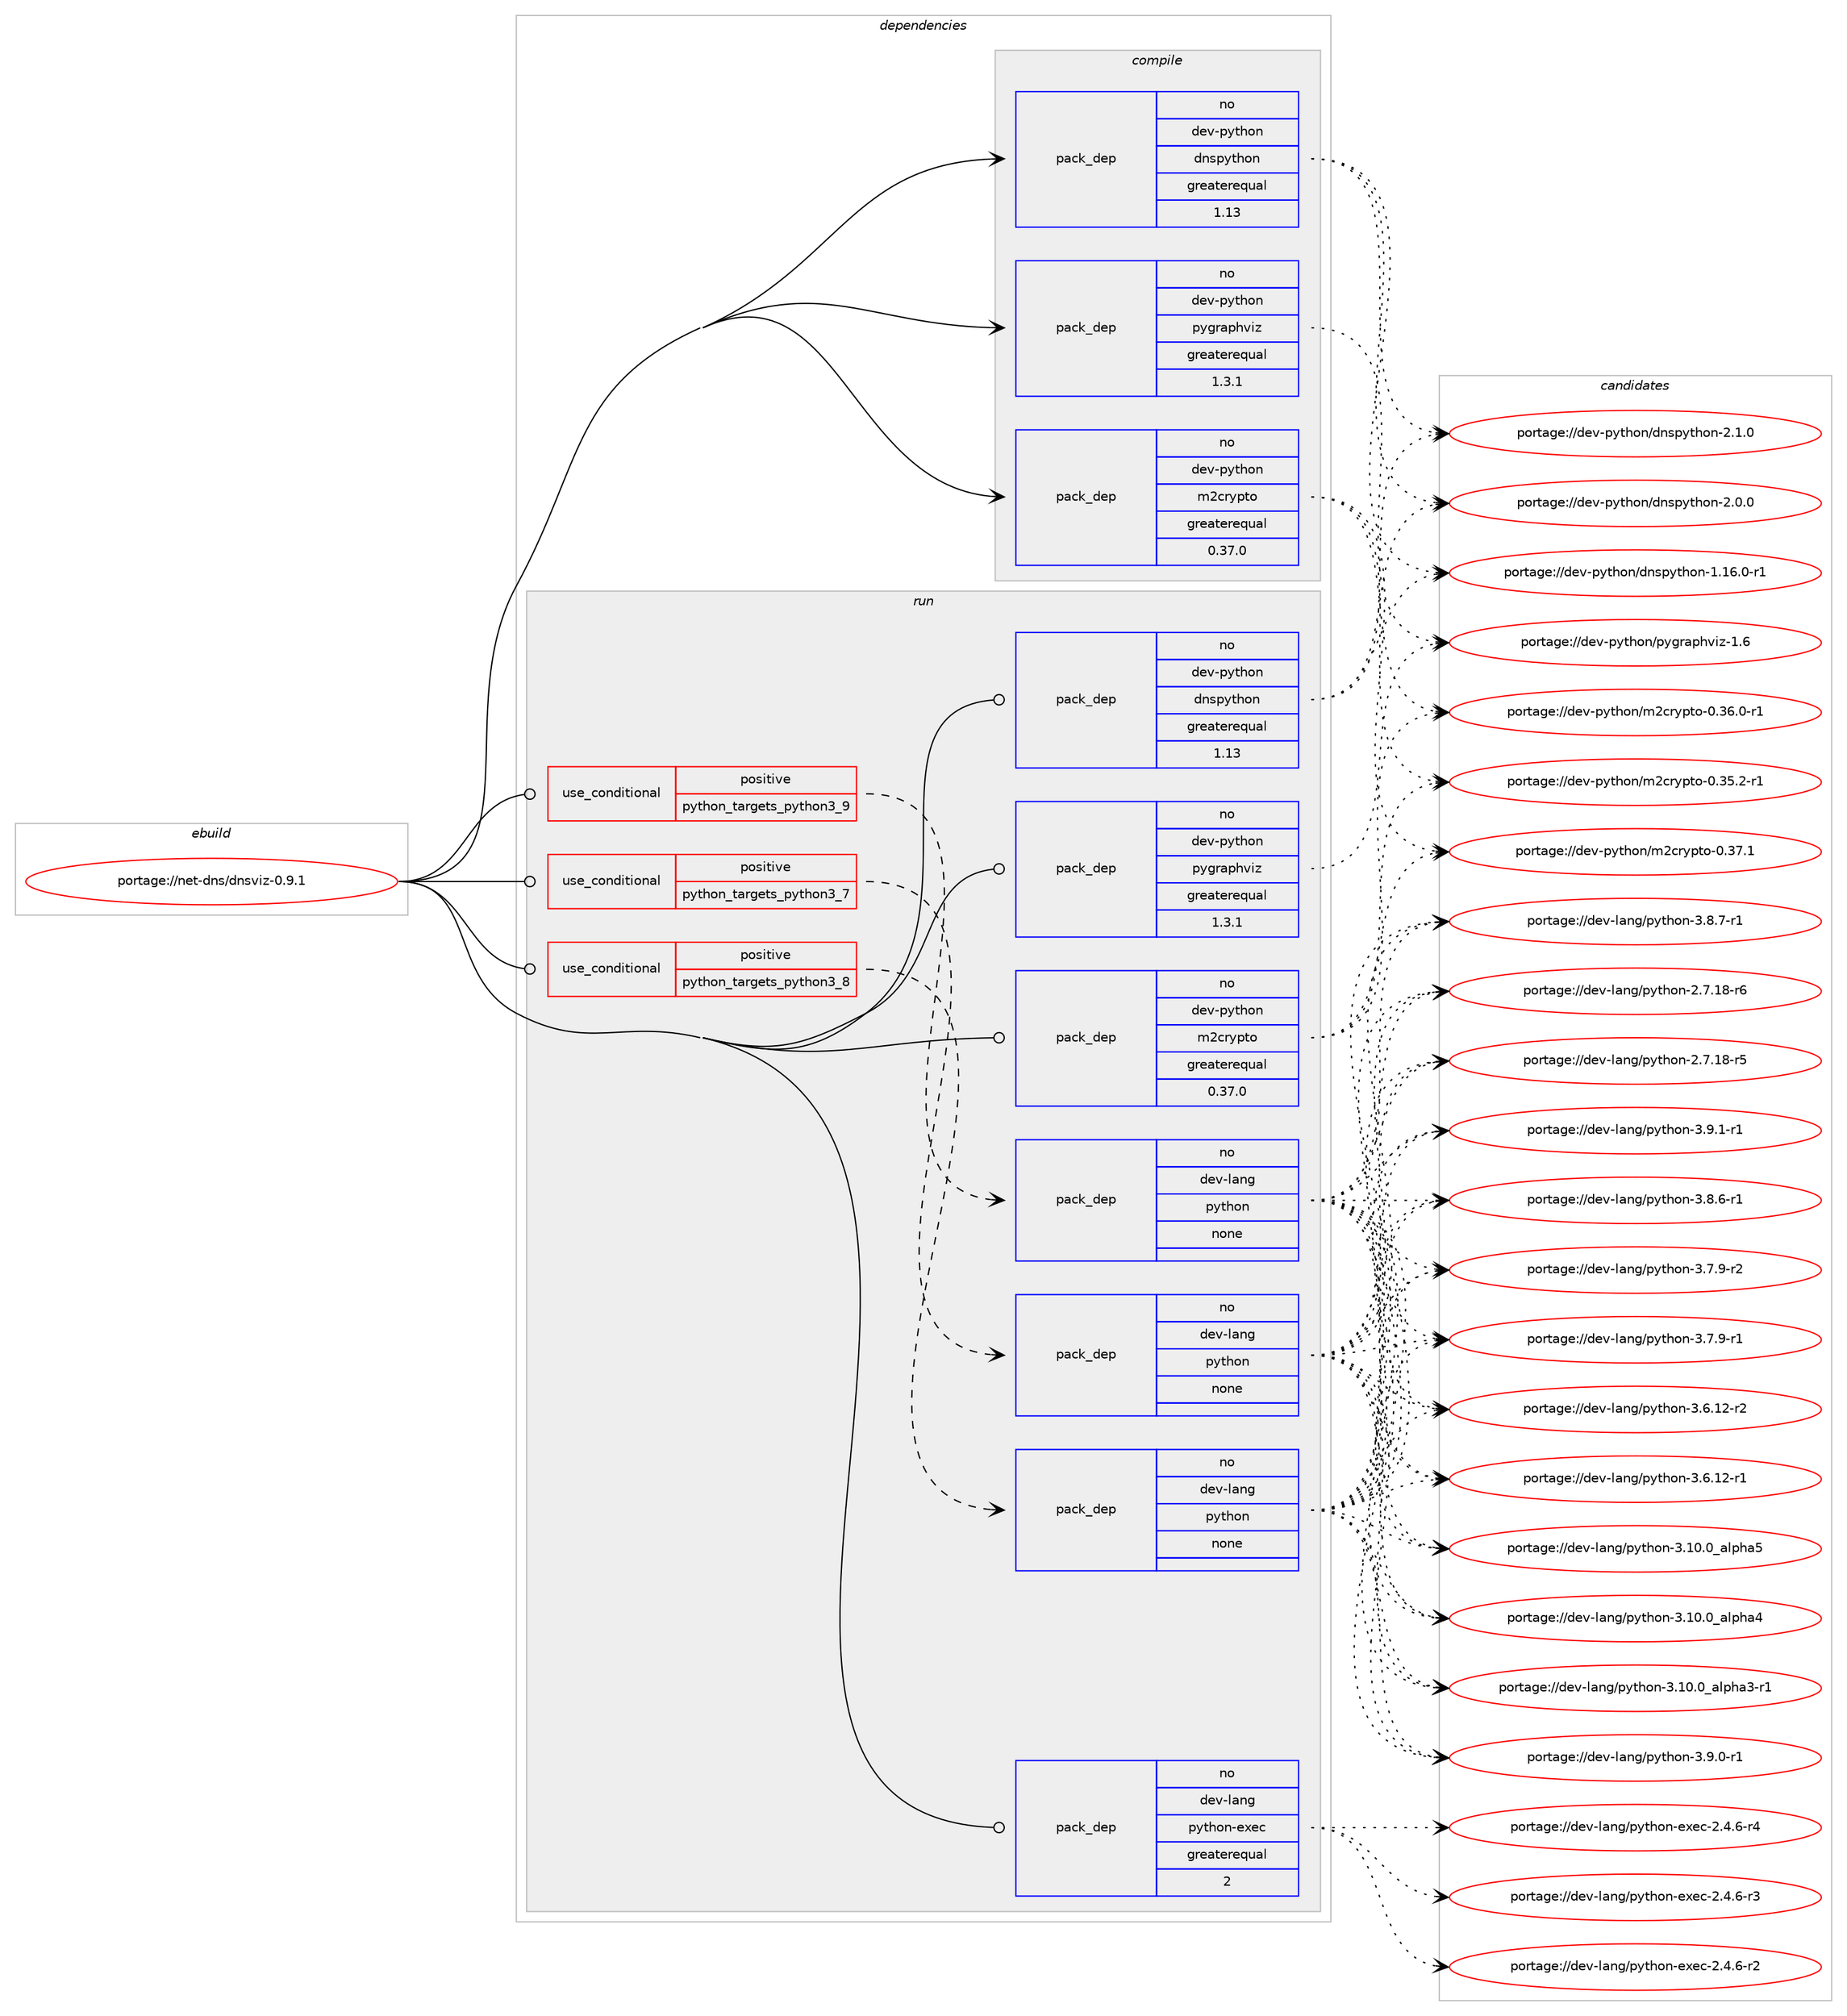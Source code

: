 digraph prolog {

# *************
# Graph options
# *************

newrank=true;
concentrate=true;
compound=true;
graph [rankdir=LR,fontname=Helvetica,fontsize=10,ranksep=1.5];#, ranksep=2.5, nodesep=0.2];
edge  [arrowhead=vee];
node  [fontname=Helvetica,fontsize=10];

# **********
# The ebuild
# **********

subgraph cluster_leftcol {
color=gray;
rank=same;
label=<<i>ebuild</i>>;
id [label="portage://net-dns/dnsviz-0.9.1", color=red, width=4, href="../net-dns/dnsviz-0.9.1.svg"];
}

# ****************
# The dependencies
# ****************

subgraph cluster_midcol {
color=gray;
label=<<i>dependencies</i>>;
subgraph cluster_compile {
fillcolor="#eeeeee";
style=filled;
label=<<i>compile</i>>;
subgraph pack21016 {
dependency30686 [label=<<TABLE BORDER="0" CELLBORDER="1" CELLSPACING="0" CELLPADDING="4" WIDTH="220"><TR><TD ROWSPAN="6" CELLPADDING="30">pack_dep</TD></TR><TR><TD WIDTH="110">no</TD></TR><TR><TD>dev-python</TD></TR><TR><TD>dnspython</TD></TR><TR><TD>greaterequal</TD></TR><TR><TD>1.13</TD></TR></TABLE>>, shape=none, color=blue];
}
id:e -> dependency30686:w [weight=20,style="solid",arrowhead="vee"];
subgraph pack21017 {
dependency30687 [label=<<TABLE BORDER="0" CELLBORDER="1" CELLSPACING="0" CELLPADDING="4" WIDTH="220"><TR><TD ROWSPAN="6" CELLPADDING="30">pack_dep</TD></TR><TR><TD WIDTH="110">no</TD></TR><TR><TD>dev-python</TD></TR><TR><TD>m2crypto</TD></TR><TR><TD>greaterequal</TD></TR><TR><TD>0.37.0</TD></TR></TABLE>>, shape=none, color=blue];
}
id:e -> dependency30687:w [weight=20,style="solid",arrowhead="vee"];
subgraph pack21018 {
dependency30688 [label=<<TABLE BORDER="0" CELLBORDER="1" CELLSPACING="0" CELLPADDING="4" WIDTH="220"><TR><TD ROWSPAN="6" CELLPADDING="30">pack_dep</TD></TR><TR><TD WIDTH="110">no</TD></TR><TR><TD>dev-python</TD></TR><TR><TD>pygraphviz</TD></TR><TR><TD>greaterequal</TD></TR><TR><TD>1.3.1</TD></TR></TABLE>>, shape=none, color=blue];
}
id:e -> dependency30688:w [weight=20,style="solid",arrowhead="vee"];
}
subgraph cluster_compileandrun {
fillcolor="#eeeeee";
style=filled;
label=<<i>compile and run</i>>;
}
subgraph cluster_run {
fillcolor="#eeeeee";
style=filled;
label=<<i>run</i>>;
subgraph cond9401 {
dependency30689 [label=<<TABLE BORDER="0" CELLBORDER="1" CELLSPACING="0" CELLPADDING="4"><TR><TD ROWSPAN="3" CELLPADDING="10">use_conditional</TD></TR><TR><TD>positive</TD></TR><TR><TD>python_targets_python3_7</TD></TR></TABLE>>, shape=none, color=red];
subgraph pack21019 {
dependency30690 [label=<<TABLE BORDER="0" CELLBORDER="1" CELLSPACING="0" CELLPADDING="4" WIDTH="220"><TR><TD ROWSPAN="6" CELLPADDING="30">pack_dep</TD></TR><TR><TD WIDTH="110">no</TD></TR><TR><TD>dev-lang</TD></TR><TR><TD>python</TD></TR><TR><TD>none</TD></TR><TR><TD></TD></TR></TABLE>>, shape=none, color=blue];
}
dependency30689:e -> dependency30690:w [weight=20,style="dashed",arrowhead="vee"];
}
id:e -> dependency30689:w [weight=20,style="solid",arrowhead="odot"];
subgraph cond9402 {
dependency30691 [label=<<TABLE BORDER="0" CELLBORDER="1" CELLSPACING="0" CELLPADDING="4"><TR><TD ROWSPAN="3" CELLPADDING="10">use_conditional</TD></TR><TR><TD>positive</TD></TR><TR><TD>python_targets_python3_8</TD></TR></TABLE>>, shape=none, color=red];
subgraph pack21020 {
dependency30692 [label=<<TABLE BORDER="0" CELLBORDER="1" CELLSPACING="0" CELLPADDING="4" WIDTH="220"><TR><TD ROWSPAN="6" CELLPADDING="30">pack_dep</TD></TR><TR><TD WIDTH="110">no</TD></TR><TR><TD>dev-lang</TD></TR><TR><TD>python</TD></TR><TR><TD>none</TD></TR><TR><TD></TD></TR></TABLE>>, shape=none, color=blue];
}
dependency30691:e -> dependency30692:w [weight=20,style="dashed",arrowhead="vee"];
}
id:e -> dependency30691:w [weight=20,style="solid",arrowhead="odot"];
subgraph cond9403 {
dependency30693 [label=<<TABLE BORDER="0" CELLBORDER="1" CELLSPACING="0" CELLPADDING="4"><TR><TD ROWSPAN="3" CELLPADDING="10">use_conditional</TD></TR><TR><TD>positive</TD></TR><TR><TD>python_targets_python3_9</TD></TR></TABLE>>, shape=none, color=red];
subgraph pack21021 {
dependency30694 [label=<<TABLE BORDER="0" CELLBORDER="1" CELLSPACING="0" CELLPADDING="4" WIDTH="220"><TR><TD ROWSPAN="6" CELLPADDING="30">pack_dep</TD></TR><TR><TD WIDTH="110">no</TD></TR><TR><TD>dev-lang</TD></TR><TR><TD>python</TD></TR><TR><TD>none</TD></TR><TR><TD></TD></TR></TABLE>>, shape=none, color=blue];
}
dependency30693:e -> dependency30694:w [weight=20,style="dashed",arrowhead="vee"];
}
id:e -> dependency30693:w [weight=20,style="solid",arrowhead="odot"];
subgraph pack21022 {
dependency30695 [label=<<TABLE BORDER="0" CELLBORDER="1" CELLSPACING="0" CELLPADDING="4" WIDTH="220"><TR><TD ROWSPAN="6" CELLPADDING="30">pack_dep</TD></TR><TR><TD WIDTH="110">no</TD></TR><TR><TD>dev-lang</TD></TR><TR><TD>python-exec</TD></TR><TR><TD>greaterequal</TD></TR><TR><TD>2</TD></TR></TABLE>>, shape=none, color=blue];
}
id:e -> dependency30695:w [weight=20,style="solid",arrowhead="odot"];
subgraph pack21023 {
dependency30696 [label=<<TABLE BORDER="0" CELLBORDER="1" CELLSPACING="0" CELLPADDING="4" WIDTH="220"><TR><TD ROWSPAN="6" CELLPADDING="30">pack_dep</TD></TR><TR><TD WIDTH="110">no</TD></TR><TR><TD>dev-python</TD></TR><TR><TD>dnspython</TD></TR><TR><TD>greaterequal</TD></TR><TR><TD>1.13</TD></TR></TABLE>>, shape=none, color=blue];
}
id:e -> dependency30696:w [weight=20,style="solid",arrowhead="odot"];
subgraph pack21024 {
dependency30697 [label=<<TABLE BORDER="0" CELLBORDER="1" CELLSPACING="0" CELLPADDING="4" WIDTH="220"><TR><TD ROWSPAN="6" CELLPADDING="30">pack_dep</TD></TR><TR><TD WIDTH="110">no</TD></TR><TR><TD>dev-python</TD></TR><TR><TD>m2crypto</TD></TR><TR><TD>greaterequal</TD></TR><TR><TD>0.37.0</TD></TR></TABLE>>, shape=none, color=blue];
}
id:e -> dependency30697:w [weight=20,style="solid",arrowhead="odot"];
subgraph pack21025 {
dependency30698 [label=<<TABLE BORDER="0" CELLBORDER="1" CELLSPACING="0" CELLPADDING="4" WIDTH="220"><TR><TD ROWSPAN="6" CELLPADDING="30">pack_dep</TD></TR><TR><TD WIDTH="110">no</TD></TR><TR><TD>dev-python</TD></TR><TR><TD>pygraphviz</TD></TR><TR><TD>greaterequal</TD></TR><TR><TD>1.3.1</TD></TR></TABLE>>, shape=none, color=blue];
}
id:e -> dependency30698:w [weight=20,style="solid",arrowhead="odot"];
}
}

# **************
# The candidates
# **************

subgraph cluster_choices {
rank=same;
color=gray;
label=<<i>candidates</i>>;

subgraph choice21016 {
color=black;
nodesep=1;
choice1001011184511212111610411111047100110115112121116104111110455046494648 [label="portage://dev-python/dnspython-2.1.0", color=red, width=4,href="../dev-python/dnspython-2.1.0.svg"];
choice1001011184511212111610411111047100110115112121116104111110455046484648 [label="portage://dev-python/dnspython-2.0.0", color=red, width=4,href="../dev-python/dnspython-2.0.0.svg"];
choice1001011184511212111610411111047100110115112121116104111110454946495446484511449 [label="portage://dev-python/dnspython-1.16.0-r1", color=red, width=4,href="../dev-python/dnspython-1.16.0-r1.svg"];
dependency30686:e -> choice1001011184511212111610411111047100110115112121116104111110455046494648:w [style=dotted,weight="100"];
dependency30686:e -> choice1001011184511212111610411111047100110115112121116104111110455046484648:w [style=dotted,weight="100"];
dependency30686:e -> choice1001011184511212111610411111047100110115112121116104111110454946495446484511449:w [style=dotted,weight="100"];
}
subgraph choice21017 {
color=black;
nodesep=1;
choice1001011184511212111610411111047109509911412111211611145484651554649 [label="portage://dev-python/m2crypto-0.37.1", color=red, width=4,href="../dev-python/m2crypto-0.37.1.svg"];
choice10010111845112121116104111110471095099114121112116111454846515446484511449 [label="portage://dev-python/m2crypto-0.36.0-r1", color=red, width=4,href="../dev-python/m2crypto-0.36.0-r1.svg"];
choice10010111845112121116104111110471095099114121112116111454846515346504511449 [label="portage://dev-python/m2crypto-0.35.2-r1", color=red, width=4,href="../dev-python/m2crypto-0.35.2-r1.svg"];
dependency30687:e -> choice1001011184511212111610411111047109509911412111211611145484651554649:w [style=dotted,weight="100"];
dependency30687:e -> choice10010111845112121116104111110471095099114121112116111454846515446484511449:w [style=dotted,weight="100"];
dependency30687:e -> choice10010111845112121116104111110471095099114121112116111454846515346504511449:w [style=dotted,weight="100"];
}
subgraph choice21018 {
color=black;
nodesep=1;
choice10010111845112121116104111110471121211031149711210411810512245494654 [label="portage://dev-python/pygraphviz-1.6", color=red, width=4,href="../dev-python/pygraphviz-1.6.svg"];
dependency30688:e -> choice10010111845112121116104111110471121211031149711210411810512245494654:w [style=dotted,weight="100"];
}
subgraph choice21019 {
color=black;
nodesep=1;
choice1001011184510897110103471121211161041111104551465746494511449 [label="portage://dev-lang/python-3.9.1-r1", color=red, width=4,href="../dev-lang/python-3.9.1-r1.svg"];
choice1001011184510897110103471121211161041111104551465746484511449 [label="portage://dev-lang/python-3.9.0-r1", color=red, width=4,href="../dev-lang/python-3.9.0-r1.svg"];
choice1001011184510897110103471121211161041111104551465646554511449 [label="portage://dev-lang/python-3.8.7-r1", color=red, width=4,href="../dev-lang/python-3.8.7-r1.svg"];
choice1001011184510897110103471121211161041111104551465646544511449 [label="portage://dev-lang/python-3.8.6-r1", color=red, width=4,href="../dev-lang/python-3.8.6-r1.svg"];
choice1001011184510897110103471121211161041111104551465546574511450 [label="portage://dev-lang/python-3.7.9-r2", color=red, width=4,href="../dev-lang/python-3.7.9-r2.svg"];
choice1001011184510897110103471121211161041111104551465546574511449 [label="portage://dev-lang/python-3.7.9-r1", color=red, width=4,href="../dev-lang/python-3.7.9-r1.svg"];
choice100101118451089711010347112121116104111110455146544649504511450 [label="portage://dev-lang/python-3.6.12-r2", color=red, width=4,href="../dev-lang/python-3.6.12-r2.svg"];
choice100101118451089711010347112121116104111110455146544649504511449 [label="portage://dev-lang/python-3.6.12-r1", color=red, width=4,href="../dev-lang/python-3.6.12-r1.svg"];
choice1001011184510897110103471121211161041111104551464948464895971081121049753 [label="portage://dev-lang/python-3.10.0_alpha5", color=red, width=4,href="../dev-lang/python-3.10.0_alpha5.svg"];
choice1001011184510897110103471121211161041111104551464948464895971081121049752 [label="portage://dev-lang/python-3.10.0_alpha4", color=red, width=4,href="../dev-lang/python-3.10.0_alpha4.svg"];
choice10010111845108971101034711212111610411111045514649484648959710811210497514511449 [label="portage://dev-lang/python-3.10.0_alpha3-r1", color=red, width=4,href="../dev-lang/python-3.10.0_alpha3-r1.svg"];
choice100101118451089711010347112121116104111110455046554649564511454 [label="portage://dev-lang/python-2.7.18-r6", color=red, width=4,href="../dev-lang/python-2.7.18-r6.svg"];
choice100101118451089711010347112121116104111110455046554649564511453 [label="portage://dev-lang/python-2.7.18-r5", color=red, width=4,href="../dev-lang/python-2.7.18-r5.svg"];
dependency30690:e -> choice1001011184510897110103471121211161041111104551465746494511449:w [style=dotted,weight="100"];
dependency30690:e -> choice1001011184510897110103471121211161041111104551465746484511449:w [style=dotted,weight="100"];
dependency30690:e -> choice1001011184510897110103471121211161041111104551465646554511449:w [style=dotted,weight="100"];
dependency30690:e -> choice1001011184510897110103471121211161041111104551465646544511449:w [style=dotted,weight="100"];
dependency30690:e -> choice1001011184510897110103471121211161041111104551465546574511450:w [style=dotted,weight="100"];
dependency30690:e -> choice1001011184510897110103471121211161041111104551465546574511449:w [style=dotted,weight="100"];
dependency30690:e -> choice100101118451089711010347112121116104111110455146544649504511450:w [style=dotted,weight="100"];
dependency30690:e -> choice100101118451089711010347112121116104111110455146544649504511449:w [style=dotted,weight="100"];
dependency30690:e -> choice1001011184510897110103471121211161041111104551464948464895971081121049753:w [style=dotted,weight="100"];
dependency30690:e -> choice1001011184510897110103471121211161041111104551464948464895971081121049752:w [style=dotted,weight="100"];
dependency30690:e -> choice10010111845108971101034711212111610411111045514649484648959710811210497514511449:w [style=dotted,weight="100"];
dependency30690:e -> choice100101118451089711010347112121116104111110455046554649564511454:w [style=dotted,weight="100"];
dependency30690:e -> choice100101118451089711010347112121116104111110455046554649564511453:w [style=dotted,weight="100"];
}
subgraph choice21020 {
color=black;
nodesep=1;
choice1001011184510897110103471121211161041111104551465746494511449 [label="portage://dev-lang/python-3.9.1-r1", color=red, width=4,href="../dev-lang/python-3.9.1-r1.svg"];
choice1001011184510897110103471121211161041111104551465746484511449 [label="portage://dev-lang/python-3.9.0-r1", color=red, width=4,href="../dev-lang/python-3.9.0-r1.svg"];
choice1001011184510897110103471121211161041111104551465646554511449 [label="portage://dev-lang/python-3.8.7-r1", color=red, width=4,href="../dev-lang/python-3.8.7-r1.svg"];
choice1001011184510897110103471121211161041111104551465646544511449 [label="portage://dev-lang/python-3.8.6-r1", color=red, width=4,href="../dev-lang/python-3.8.6-r1.svg"];
choice1001011184510897110103471121211161041111104551465546574511450 [label="portage://dev-lang/python-3.7.9-r2", color=red, width=4,href="../dev-lang/python-3.7.9-r2.svg"];
choice1001011184510897110103471121211161041111104551465546574511449 [label="portage://dev-lang/python-3.7.9-r1", color=red, width=4,href="../dev-lang/python-3.7.9-r1.svg"];
choice100101118451089711010347112121116104111110455146544649504511450 [label="portage://dev-lang/python-3.6.12-r2", color=red, width=4,href="../dev-lang/python-3.6.12-r2.svg"];
choice100101118451089711010347112121116104111110455146544649504511449 [label="portage://dev-lang/python-3.6.12-r1", color=red, width=4,href="../dev-lang/python-3.6.12-r1.svg"];
choice1001011184510897110103471121211161041111104551464948464895971081121049753 [label="portage://dev-lang/python-3.10.0_alpha5", color=red, width=4,href="../dev-lang/python-3.10.0_alpha5.svg"];
choice1001011184510897110103471121211161041111104551464948464895971081121049752 [label="portage://dev-lang/python-3.10.0_alpha4", color=red, width=4,href="../dev-lang/python-3.10.0_alpha4.svg"];
choice10010111845108971101034711212111610411111045514649484648959710811210497514511449 [label="portage://dev-lang/python-3.10.0_alpha3-r1", color=red, width=4,href="../dev-lang/python-3.10.0_alpha3-r1.svg"];
choice100101118451089711010347112121116104111110455046554649564511454 [label="portage://dev-lang/python-2.7.18-r6", color=red, width=4,href="../dev-lang/python-2.7.18-r6.svg"];
choice100101118451089711010347112121116104111110455046554649564511453 [label="portage://dev-lang/python-2.7.18-r5", color=red, width=4,href="../dev-lang/python-2.7.18-r5.svg"];
dependency30692:e -> choice1001011184510897110103471121211161041111104551465746494511449:w [style=dotted,weight="100"];
dependency30692:e -> choice1001011184510897110103471121211161041111104551465746484511449:w [style=dotted,weight="100"];
dependency30692:e -> choice1001011184510897110103471121211161041111104551465646554511449:w [style=dotted,weight="100"];
dependency30692:e -> choice1001011184510897110103471121211161041111104551465646544511449:w [style=dotted,weight="100"];
dependency30692:e -> choice1001011184510897110103471121211161041111104551465546574511450:w [style=dotted,weight="100"];
dependency30692:e -> choice1001011184510897110103471121211161041111104551465546574511449:w [style=dotted,weight="100"];
dependency30692:e -> choice100101118451089711010347112121116104111110455146544649504511450:w [style=dotted,weight="100"];
dependency30692:e -> choice100101118451089711010347112121116104111110455146544649504511449:w [style=dotted,weight="100"];
dependency30692:e -> choice1001011184510897110103471121211161041111104551464948464895971081121049753:w [style=dotted,weight="100"];
dependency30692:e -> choice1001011184510897110103471121211161041111104551464948464895971081121049752:w [style=dotted,weight="100"];
dependency30692:e -> choice10010111845108971101034711212111610411111045514649484648959710811210497514511449:w [style=dotted,weight="100"];
dependency30692:e -> choice100101118451089711010347112121116104111110455046554649564511454:w [style=dotted,weight="100"];
dependency30692:e -> choice100101118451089711010347112121116104111110455046554649564511453:w [style=dotted,weight="100"];
}
subgraph choice21021 {
color=black;
nodesep=1;
choice1001011184510897110103471121211161041111104551465746494511449 [label="portage://dev-lang/python-3.9.1-r1", color=red, width=4,href="../dev-lang/python-3.9.1-r1.svg"];
choice1001011184510897110103471121211161041111104551465746484511449 [label="portage://dev-lang/python-3.9.0-r1", color=red, width=4,href="../dev-lang/python-3.9.0-r1.svg"];
choice1001011184510897110103471121211161041111104551465646554511449 [label="portage://dev-lang/python-3.8.7-r1", color=red, width=4,href="../dev-lang/python-3.8.7-r1.svg"];
choice1001011184510897110103471121211161041111104551465646544511449 [label="portage://dev-lang/python-3.8.6-r1", color=red, width=4,href="../dev-lang/python-3.8.6-r1.svg"];
choice1001011184510897110103471121211161041111104551465546574511450 [label="portage://dev-lang/python-3.7.9-r2", color=red, width=4,href="../dev-lang/python-3.7.9-r2.svg"];
choice1001011184510897110103471121211161041111104551465546574511449 [label="portage://dev-lang/python-3.7.9-r1", color=red, width=4,href="../dev-lang/python-3.7.9-r1.svg"];
choice100101118451089711010347112121116104111110455146544649504511450 [label="portage://dev-lang/python-3.6.12-r2", color=red, width=4,href="../dev-lang/python-3.6.12-r2.svg"];
choice100101118451089711010347112121116104111110455146544649504511449 [label="portage://dev-lang/python-3.6.12-r1", color=red, width=4,href="../dev-lang/python-3.6.12-r1.svg"];
choice1001011184510897110103471121211161041111104551464948464895971081121049753 [label="portage://dev-lang/python-3.10.0_alpha5", color=red, width=4,href="../dev-lang/python-3.10.0_alpha5.svg"];
choice1001011184510897110103471121211161041111104551464948464895971081121049752 [label="portage://dev-lang/python-3.10.0_alpha4", color=red, width=4,href="../dev-lang/python-3.10.0_alpha4.svg"];
choice10010111845108971101034711212111610411111045514649484648959710811210497514511449 [label="portage://dev-lang/python-3.10.0_alpha3-r1", color=red, width=4,href="../dev-lang/python-3.10.0_alpha3-r1.svg"];
choice100101118451089711010347112121116104111110455046554649564511454 [label="portage://dev-lang/python-2.7.18-r6", color=red, width=4,href="../dev-lang/python-2.7.18-r6.svg"];
choice100101118451089711010347112121116104111110455046554649564511453 [label="portage://dev-lang/python-2.7.18-r5", color=red, width=4,href="../dev-lang/python-2.7.18-r5.svg"];
dependency30694:e -> choice1001011184510897110103471121211161041111104551465746494511449:w [style=dotted,weight="100"];
dependency30694:e -> choice1001011184510897110103471121211161041111104551465746484511449:w [style=dotted,weight="100"];
dependency30694:e -> choice1001011184510897110103471121211161041111104551465646554511449:w [style=dotted,weight="100"];
dependency30694:e -> choice1001011184510897110103471121211161041111104551465646544511449:w [style=dotted,weight="100"];
dependency30694:e -> choice1001011184510897110103471121211161041111104551465546574511450:w [style=dotted,weight="100"];
dependency30694:e -> choice1001011184510897110103471121211161041111104551465546574511449:w [style=dotted,weight="100"];
dependency30694:e -> choice100101118451089711010347112121116104111110455146544649504511450:w [style=dotted,weight="100"];
dependency30694:e -> choice100101118451089711010347112121116104111110455146544649504511449:w [style=dotted,weight="100"];
dependency30694:e -> choice1001011184510897110103471121211161041111104551464948464895971081121049753:w [style=dotted,weight="100"];
dependency30694:e -> choice1001011184510897110103471121211161041111104551464948464895971081121049752:w [style=dotted,weight="100"];
dependency30694:e -> choice10010111845108971101034711212111610411111045514649484648959710811210497514511449:w [style=dotted,weight="100"];
dependency30694:e -> choice100101118451089711010347112121116104111110455046554649564511454:w [style=dotted,weight="100"];
dependency30694:e -> choice100101118451089711010347112121116104111110455046554649564511453:w [style=dotted,weight="100"];
}
subgraph choice21022 {
color=black;
nodesep=1;
choice10010111845108971101034711212111610411111045101120101994550465246544511452 [label="portage://dev-lang/python-exec-2.4.6-r4", color=red, width=4,href="../dev-lang/python-exec-2.4.6-r4.svg"];
choice10010111845108971101034711212111610411111045101120101994550465246544511451 [label="portage://dev-lang/python-exec-2.4.6-r3", color=red, width=4,href="../dev-lang/python-exec-2.4.6-r3.svg"];
choice10010111845108971101034711212111610411111045101120101994550465246544511450 [label="portage://dev-lang/python-exec-2.4.6-r2", color=red, width=4,href="../dev-lang/python-exec-2.4.6-r2.svg"];
dependency30695:e -> choice10010111845108971101034711212111610411111045101120101994550465246544511452:w [style=dotted,weight="100"];
dependency30695:e -> choice10010111845108971101034711212111610411111045101120101994550465246544511451:w [style=dotted,weight="100"];
dependency30695:e -> choice10010111845108971101034711212111610411111045101120101994550465246544511450:w [style=dotted,weight="100"];
}
subgraph choice21023 {
color=black;
nodesep=1;
choice1001011184511212111610411111047100110115112121116104111110455046494648 [label="portage://dev-python/dnspython-2.1.0", color=red, width=4,href="../dev-python/dnspython-2.1.0.svg"];
choice1001011184511212111610411111047100110115112121116104111110455046484648 [label="portage://dev-python/dnspython-2.0.0", color=red, width=4,href="../dev-python/dnspython-2.0.0.svg"];
choice1001011184511212111610411111047100110115112121116104111110454946495446484511449 [label="portage://dev-python/dnspython-1.16.0-r1", color=red, width=4,href="../dev-python/dnspython-1.16.0-r1.svg"];
dependency30696:e -> choice1001011184511212111610411111047100110115112121116104111110455046494648:w [style=dotted,weight="100"];
dependency30696:e -> choice1001011184511212111610411111047100110115112121116104111110455046484648:w [style=dotted,weight="100"];
dependency30696:e -> choice1001011184511212111610411111047100110115112121116104111110454946495446484511449:w [style=dotted,weight="100"];
}
subgraph choice21024 {
color=black;
nodesep=1;
choice1001011184511212111610411111047109509911412111211611145484651554649 [label="portage://dev-python/m2crypto-0.37.1", color=red, width=4,href="../dev-python/m2crypto-0.37.1.svg"];
choice10010111845112121116104111110471095099114121112116111454846515446484511449 [label="portage://dev-python/m2crypto-0.36.0-r1", color=red, width=4,href="../dev-python/m2crypto-0.36.0-r1.svg"];
choice10010111845112121116104111110471095099114121112116111454846515346504511449 [label="portage://dev-python/m2crypto-0.35.2-r1", color=red, width=4,href="../dev-python/m2crypto-0.35.2-r1.svg"];
dependency30697:e -> choice1001011184511212111610411111047109509911412111211611145484651554649:w [style=dotted,weight="100"];
dependency30697:e -> choice10010111845112121116104111110471095099114121112116111454846515446484511449:w [style=dotted,weight="100"];
dependency30697:e -> choice10010111845112121116104111110471095099114121112116111454846515346504511449:w [style=dotted,weight="100"];
}
subgraph choice21025 {
color=black;
nodesep=1;
choice10010111845112121116104111110471121211031149711210411810512245494654 [label="portage://dev-python/pygraphviz-1.6", color=red, width=4,href="../dev-python/pygraphviz-1.6.svg"];
dependency30698:e -> choice10010111845112121116104111110471121211031149711210411810512245494654:w [style=dotted,weight="100"];
}
}

}
